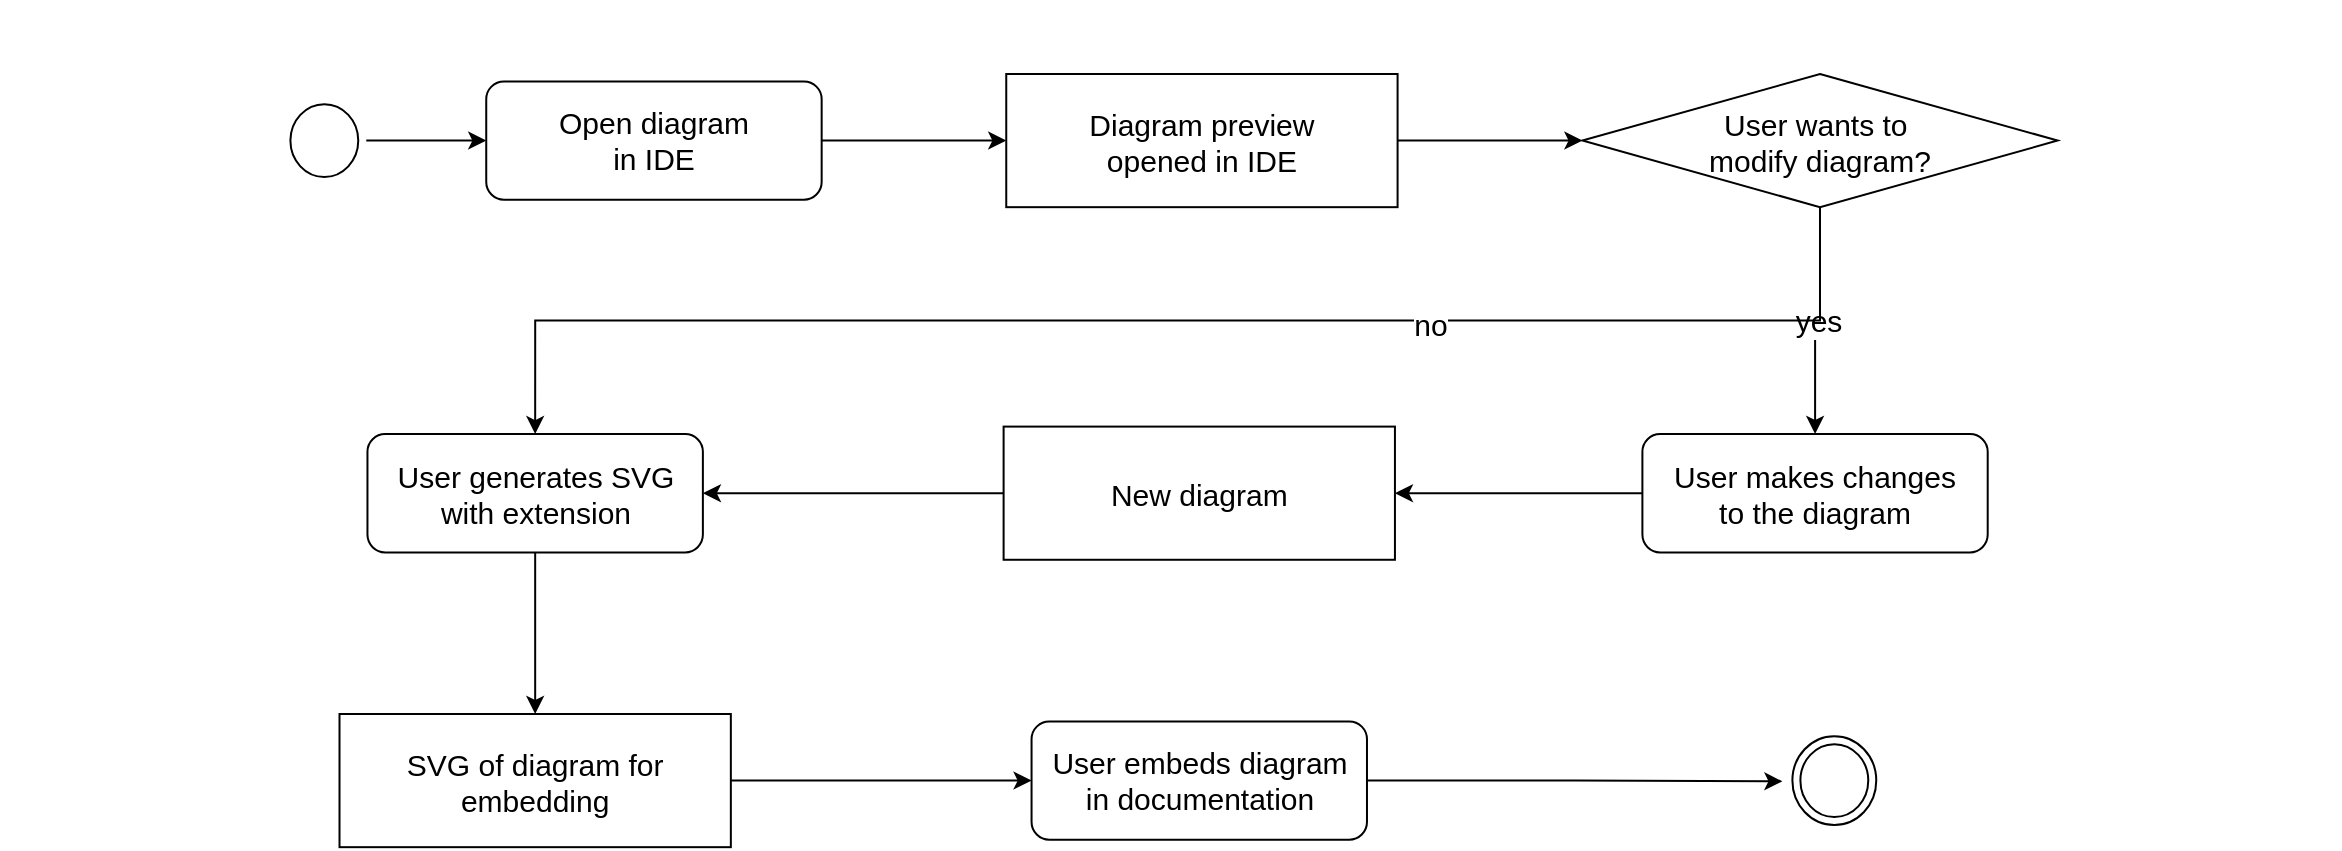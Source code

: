 <mxfile version="25.0.3">
  <diagram name="Page-1" id="e7e014a7-5840-1c2e-5031-d8a46d1fe8dd">
    <mxGraphModel dx="1490" dy="908" grid="1" gridSize="10" guides="1" tooltips="1" connect="1" arrows="1" fold="1" page="1" pageScale="1" pageWidth="100" pageHeight="200" background="none" math="0" shadow="0">
      <root>
        <mxCell id="0" />
        <mxCell id="1" parent="0" />
        <mxCell id="eOAKwcTZS99YKjh42Vy_-94" value="" style="group" parent="1" vertex="1" connectable="0">
          <mxGeometry x="120" y="70" width="1170" height="190" as="geometry" />
        </mxCell>
        <mxCell id="eOAKwcTZS99YKjh42Vy_-46" style="edgeStyle=orthogonalEdgeStyle;rounded=0;orthogonalLoop=1;jettySize=auto;html=1;entryX=0;entryY=0.5;entryDx=0;entryDy=0;" parent="eOAKwcTZS99YKjh42Vy_-94" source="eOAKwcTZS99YKjh42Vy_-41" target="eOAKwcTZS99YKjh42Vy_-43" edge="1">
          <mxGeometry relative="1" as="geometry" />
        </mxCell>
        <mxCell id="eOAKwcTZS99YKjh42Vy_-41" value="" style="ellipse;shape=startState;fillColor=#FFFFFF;strokeColor=default;" parent="eOAKwcTZS99YKjh42Vy_-94" vertex="1">
          <mxGeometry x="141.2" y="48.097" width="41.928" height="44.39" as="geometry" />
        </mxCell>
        <mxCell id="eOAKwcTZS99YKjh42Vy_-83" style="edgeStyle=orthogonalEdgeStyle;rounded=0;orthogonalLoop=1;jettySize=auto;html=1;entryX=0;entryY=0.5;entryDx=0;entryDy=0;" parent="eOAKwcTZS99YKjh42Vy_-94" source="eOAKwcTZS99YKjh42Vy_-42" target="eOAKwcTZS99YKjh42Vy_-45" edge="1">
          <mxGeometry relative="1" as="geometry" />
        </mxCell>
        <mxCell id="eOAKwcTZS99YKjh42Vy_-42" value="Diagram preview&#xa;opened in IDE" style="fontSize=15;" parent="eOAKwcTZS99YKjh42Vy_-94" vertex="1">
          <mxGeometry x="503.125" y="37" width="195.663" height="66.585" as="geometry" />
        </mxCell>
        <mxCell id="eOAKwcTZS99YKjh42Vy_-48" style="edgeStyle=orthogonalEdgeStyle;rounded=0;orthogonalLoop=1;jettySize=auto;html=1;entryX=0;entryY=0.5;entryDx=0;entryDy=0;" parent="eOAKwcTZS99YKjh42Vy_-94" source="eOAKwcTZS99YKjh42Vy_-43" target="eOAKwcTZS99YKjh42Vy_-42" edge="1">
          <mxGeometry relative="1" as="geometry" />
        </mxCell>
        <mxCell id="eOAKwcTZS99YKjh42Vy_-43" value="&lt;span style=&quot;font-size: 15px;&quot;&gt;Open diagram&lt;/span&gt;&lt;div&gt;&lt;span style=&quot;font-size: 15px;&quot;&gt;in IDE&lt;/span&gt;&lt;/div&gt;" style="rounded=1;whiteSpace=wrap;html=1;" parent="eOAKwcTZS99YKjh42Vy_-94" vertex="1">
          <mxGeometry x="243.121" y="40.699" width="167.711" height="59.186" as="geometry" />
        </mxCell>
        <mxCell id="eOAKwcTZS99YKjh42Vy_-45" value="User wants to &#xa;modify diagram?" style="rhombus;fillColor=#FFFFFF;strokeColor=#000000;fontSize=15;" parent="eOAKwcTZS99YKjh42Vy_-94" vertex="1">
          <mxGeometry x="791.201" y="37" width="237.59" height="66.585" as="geometry" />
        </mxCell>
        <mxCell id="eOAKwcTZS99YKjh42Vy_-44" value="" style="ellipse;shape=endState;fillColor=#FFFFFF;strokeColor=#000000;" parent="1" vertex="1">
          <mxGeometry x="1016.202" y="438.094" width="41.928" height="44.39" as="geometry" />
        </mxCell>
        <mxCell id="eOAKwcTZS99YKjh42Vy_-88" style="edgeStyle=orthogonalEdgeStyle;rounded=0;orthogonalLoop=1;jettySize=auto;html=1;entryX=1;entryY=0.5;entryDx=0;entryDy=0;" parent="1" source="eOAKwcTZS99YKjh42Vy_-55" target="eOAKwcTZS99YKjh42Vy_-78" edge="1">
          <mxGeometry relative="1" as="geometry" />
        </mxCell>
        <mxCell id="eOAKwcTZS99YKjh42Vy_-55" value="New diagram" style="fontSize=15;" parent="1" vertex="1">
          <mxGeometry x="621.805" y="283.298" width="195.663" height="66.585" as="geometry" />
        </mxCell>
        <mxCell id="BfHZy3_pJj_lQgQOA6na-7" style="edgeStyle=orthogonalEdgeStyle;rounded=0;orthogonalLoop=1;jettySize=auto;html=1;exitX=0.5;exitY=1;exitDx=0;exitDy=0;entryX=0.5;entryY=0;entryDx=0;entryDy=0;" edge="1" parent="1" source="eOAKwcTZS99YKjh42Vy_-78" target="eOAKwcTZS99YKjh42Vy_-89">
          <mxGeometry relative="1" as="geometry" />
        </mxCell>
        <mxCell id="eOAKwcTZS99YKjh42Vy_-78" value="&lt;span style=&quot;font-size: 15px;&quot;&gt;User generates SVG&lt;/span&gt;&lt;div&gt;&lt;span style=&quot;font-size: 15px;&quot;&gt;with extension&lt;/span&gt;&lt;/div&gt;" style="rounded=1;whiteSpace=wrap;html=1;" parent="1" vertex="1">
          <mxGeometry x="303.73" y="287.007" width="167.711" height="59.186" as="geometry" />
        </mxCell>
        <mxCell id="BfHZy3_pJj_lQgQOA6na-8" style="edgeStyle=orthogonalEdgeStyle;rounded=0;orthogonalLoop=1;jettySize=auto;html=1;exitX=1;exitY=0.5;exitDx=0;exitDy=0;" edge="1" parent="1" source="eOAKwcTZS99YKjh42Vy_-89" target="eOAKwcTZS99YKjh42Vy_-91">
          <mxGeometry relative="1" as="geometry" />
        </mxCell>
        <mxCell id="eOAKwcTZS99YKjh42Vy_-89" value="SVG of diagram for&#xa;embedding" style="fontSize=15;" parent="1" vertex="1">
          <mxGeometry x="289.755" y="426.998" width="195.663" height="66.585" as="geometry" />
        </mxCell>
        <mxCell id="BfHZy3_pJj_lQgQOA6na-9" style="edgeStyle=orthogonalEdgeStyle;rounded=0;orthogonalLoop=1;jettySize=auto;html=1;exitX=1;exitY=0.5;exitDx=0;exitDy=0;" edge="1" parent="1" source="eOAKwcTZS99YKjh42Vy_-91">
          <mxGeometry relative="1" as="geometry">
            <mxPoint x="1011.2" y="460.667" as="targetPoint" />
          </mxGeometry>
        </mxCell>
        <mxCell id="eOAKwcTZS99YKjh42Vy_-91" value="&lt;span style=&quot;font-size: 15px;&quot;&gt;User embeds diagram&lt;/span&gt;&lt;div&gt;&lt;span style=&quot;font-size: 15px;&quot;&gt;in documentation&lt;/span&gt;&lt;/div&gt;" style="rounded=1;whiteSpace=wrap;html=1;" parent="1" vertex="1">
          <mxGeometry x="635.78" y="430.697" width="167.711" height="59.186" as="geometry" />
        </mxCell>
        <mxCell id="BfHZy3_pJj_lQgQOA6na-3" style="edgeStyle=orthogonalEdgeStyle;rounded=0;orthogonalLoop=1;jettySize=auto;html=1;entryX=1;entryY=0.5;entryDx=0;entryDy=0;" edge="1" parent="1" source="eOAKwcTZS99YKjh42Vy_-53" target="eOAKwcTZS99YKjh42Vy_-55">
          <mxGeometry relative="1" as="geometry">
            <mxPoint x="871.2" y="377" as="targetPoint" />
          </mxGeometry>
        </mxCell>
        <mxCell id="eOAKwcTZS99YKjh42Vy_-53" value="&lt;span style=&quot;font-size: 15px;&quot;&gt;User makes changes&lt;/span&gt;&lt;div&gt;&lt;span style=&quot;font-size: 15px;&quot;&gt;to the diagram&lt;/span&gt;&lt;/div&gt;" style="rounded=1;whiteSpace=wrap;html=1;" parent="1" vertex="1">
          <mxGeometry x="941.2" y="287" width="172.65" height="59.19" as="geometry" />
        </mxCell>
        <mxCell id="eOAKwcTZS99YKjh42Vy_-84" value="yes" style="edgeStyle=orthogonalEdgeStyle;rounded=0;orthogonalLoop=1;jettySize=auto;html=1;fontSize=15;" parent="1" source="eOAKwcTZS99YKjh42Vy_-45" target="eOAKwcTZS99YKjh42Vy_-53" edge="1">
          <mxGeometry relative="1" as="geometry" />
        </mxCell>
        <mxCell id="BfHZy3_pJj_lQgQOA6na-4" style="edgeStyle=orthogonalEdgeStyle;rounded=0;orthogonalLoop=1;jettySize=auto;html=1;exitX=0.5;exitY=1;exitDx=0;exitDy=0;entryX=0.5;entryY=0;entryDx=0;entryDy=0;" edge="1" parent="1" source="eOAKwcTZS99YKjh42Vy_-45" target="eOAKwcTZS99YKjh42Vy_-78">
          <mxGeometry relative="1" as="geometry" />
        </mxCell>
        <mxCell id="BfHZy3_pJj_lQgQOA6na-5" value="&lt;font style=&quot;font-size: 15px;&quot;&gt;no&lt;/font&gt;" style="edgeLabel;html=1;align=center;verticalAlign=middle;resizable=0;points=[];" vertex="1" connectable="0" parent="BfHZy3_pJj_lQgQOA6na-4">
          <mxGeometry x="-0.335" y="1" relative="1" as="geometry">
            <mxPoint as="offset" />
          </mxGeometry>
        </mxCell>
      </root>
    </mxGraphModel>
  </diagram>
</mxfile>
